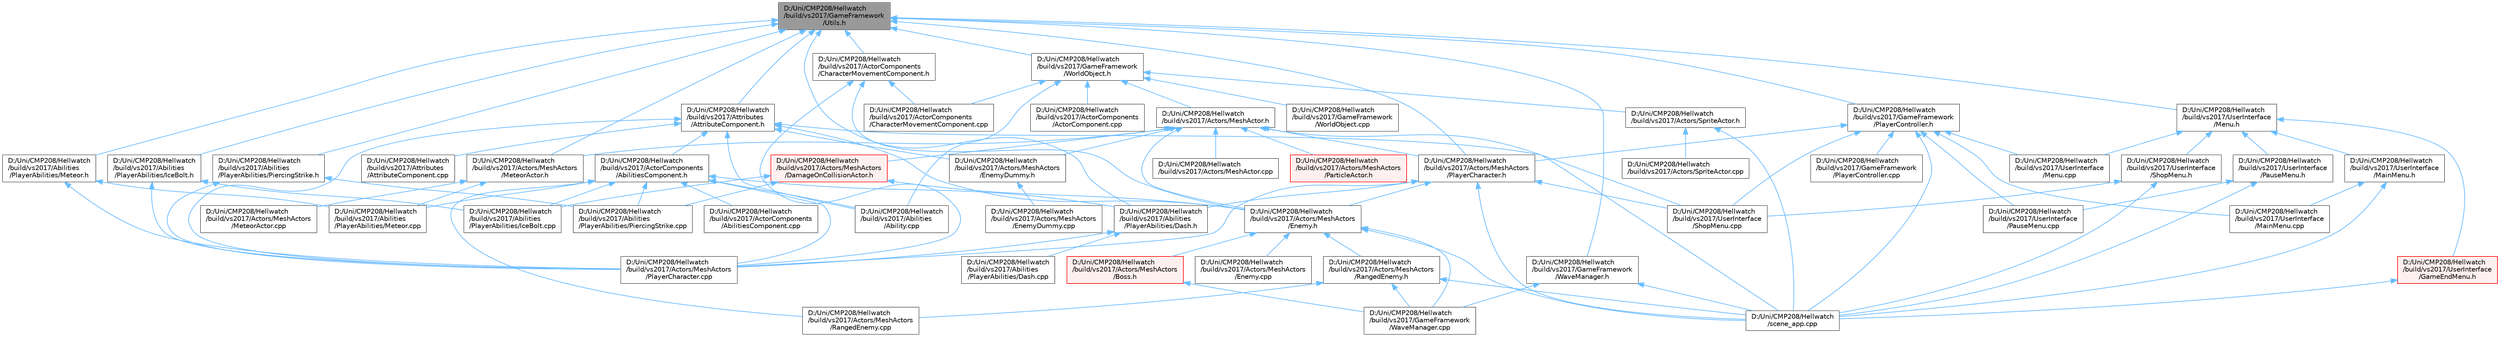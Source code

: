 digraph "D:/Uni/CMP208/Hellwatch/build/vs2017/GameFramework/Utils.h"
{
 // LATEX_PDF_SIZE
  bgcolor="transparent";
  edge [fontname=Helvetica,fontsize=10,labelfontname=Helvetica,labelfontsize=10];
  node [fontname=Helvetica,fontsize=10,shape=box,height=0.2,width=0.4];
  Node1 [label="D:/Uni/CMP208/Hellwatch\l/build/vs2017/GameFramework\l/Utils.h",height=0.2,width=0.4,color="gray40", fillcolor="grey60", style="filled", fontcolor="black",tooltip=" "];
  Node1 -> Node2 [dir="back",color="steelblue1",style="solid"];
  Node2 [label="D:/Uni/CMP208/Hellwatch\l/build/vs2017/Abilities\l/PlayerAbilities/Dash.h",height=0.2,width=0.4,color="grey40", fillcolor="white", style="filled",URL="$_dash_8h.html",tooltip=" "];
  Node2 -> Node3 [dir="back",color="steelblue1",style="solid"];
  Node3 [label="D:/Uni/CMP208/Hellwatch\l/build/vs2017/Abilities\l/PlayerAbilities/Dash.cpp",height=0.2,width=0.4,color="grey40", fillcolor="white", style="filled",URL="$_dash_8cpp.html",tooltip=" "];
  Node2 -> Node4 [dir="back",color="steelblue1",style="solid"];
  Node4 [label="D:/Uni/CMP208/Hellwatch\l/build/vs2017/Actors/MeshActors\l/PlayerCharacter.cpp",height=0.2,width=0.4,color="grey40", fillcolor="white", style="filled",URL="$_player_character_8cpp.html",tooltip=" "];
  Node1 -> Node5 [dir="back",color="steelblue1",style="solid"];
  Node5 [label="D:/Uni/CMP208/Hellwatch\l/build/vs2017/Abilities\l/PlayerAbilities/IceBolt.h",height=0.2,width=0.4,color="grey40", fillcolor="white", style="filled",URL="$_ice_bolt_8h.html",tooltip=" "];
  Node5 -> Node6 [dir="back",color="steelblue1",style="solid"];
  Node6 [label="D:/Uni/CMP208/Hellwatch\l/build/vs2017/Abilities\l/PlayerAbilities/IceBolt.cpp",height=0.2,width=0.4,color="grey40", fillcolor="white", style="filled",URL="$_ice_bolt_8cpp.html",tooltip=" "];
  Node5 -> Node4 [dir="back",color="steelblue1",style="solid"];
  Node1 -> Node7 [dir="back",color="steelblue1",style="solid"];
  Node7 [label="D:/Uni/CMP208/Hellwatch\l/build/vs2017/Abilities\l/PlayerAbilities/Meteor.h",height=0.2,width=0.4,color="grey40", fillcolor="white", style="filled",URL="$_meteor_8h.html",tooltip=" "];
  Node7 -> Node8 [dir="back",color="steelblue1",style="solid"];
  Node8 [label="D:/Uni/CMP208/Hellwatch\l/build/vs2017/Abilities\l/PlayerAbilities/Meteor.cpp",height=0.2,width=0.4,color="grey40", fillcolor="white", style="filled",URL="$_meteor_8cpp.html",tooltip=" "];
  Node7 -> Node4 [dir="back",color="steelblue1",style="solid"];
  Node1 -> Node9 [dir="back",color="steelblue1",style="solid"];
  Node9 [label="D:/Uni/CMP208/Hellwatch\l/build/vs2017/Abilities\l/PlayerAbilities/PiercingStrike.h",height=0.2,width=0.4,color="grey40", fillcolor="white", style="filled",URL="$_piercing_strike_8h.html",tooltip=" "];
  Node9 -> Node10 [dir="back",color="steelblue1",style="solid"];
  Node10 [label="D:/Uni/CMP208/Hellwatch\l/build/vs2017/Abilities\l/PlayerAbilities/PiercingStrike.cpp",height=0.2,width=0.4,color="grey40", fillcolor="white", style="filled",URL="$_piercing_strike_8cpp.html",tooltip=" "];
  Node9 -> Node4 [dir="back",color="steelblue1",style="solid"];
  Node1 -> Node11 [dir="back",color="steelblue1",style="solid"];
  Node11 [label="D:/Uni/CMP208/Hellwatch\l/build/vs2017/ActorComponents\l/CharacterMovementComponent.h",height=0.2,width=0.4,color="grey40", fillcolor="white", style="filled",URL="$_character_movement_component_8h.html",tooltip=" "];
  Node11 -> Node12 [dir="back",color="steelblue1",style="solid"];
  Node12 [label="D:/Uni/CMP208/Hellwatch\l/build/vs2017/ActorComponents\l/CharacterMovementComponent.cpp",height=0.2,width=0.4,color="grey40", fillcolor="white", style="filled",URL="$_character_movement_component_8cpp.html",tooltip=" "];
  Node11 -> Node13 [dir="back",color="steelblue1",style="solid"];
  Node13 [label="D:/Uni/CMP208/Hellwatch\l/build/vs2017/Actors/MeshActors\l/Enemy.h",height=0.2,width=0.4,color="grey40", fillcolor="white", style="filled",URL="$_enemy_8h.html",tooltip=" "];
  Node13 -> Node14 [dir="back",color="steelblue1",style="solid"];
  Node14 [label="D:/Uni/CMP208/Hellwatch\l/build/vs2017/Actors/MeshActors\l/Boss.h",height=0.2,width=0.4,color="red", fillcolor="#FFF0F0", style="filled",URL="$_boss_8h.html",tooltip=" "];
  Node14 -> Node16 [dir="back",color="steelblue1",style="solid"];
  Node16 [label="D:/Uni/CMP208/Hellwatch\l/build/vs2017/GameFramework\l/WaveManager.cpp",height=0.2,width=0.4,color="grey40", fillcolor="white", style="filled",URL="$_wave_manager_8cpp.html",tooltip=" "];
  Node13 -> Node17 [dir="back",color="steelblue1",style="solid"];
  Node17 [label="D:/Uni/CMP208/Hellwatch\l/build/vs2017/Actors/MeshActors\l/Enemy.cpp",height=0.2,width=0.4,color="grey40", fillcolor="white", style="filled",URL="$_enemy_8cpp.html",tooltip=" "];
  Node13 -> Node18 [dir="back",color="steelblue1",style="solid"];
  Node18 [label="D:/Uni/CMP208/Hellwatch\l/build/vs2017/Actors/MeshActors\l/RangedEnemy.h",height=0.2,width=0.4,color="grey40", fillcolor="white", style="filled",URL="$_ranged_enemy_8h.html",tooltip=" "];
  Node18 -> Node19 [dir="back",color="steelblue1",style="solid"];
  Node19 [label="D:/Uni/CMP208/Hellwatch\l/build/vs2017/Actors/MeshActors\l/RangedEnemy.cpp",height=0.2,width=0.4,color="grey40", fillcolor="white", style="filled",URL="$_ranged_enemy_8cpp.html",tooltip=" "];
  Node18 -> Node16 [dir="back",color="steelblue1",style="solid"];
  Node18 -> Node20 [dir="back",color="steelblue1",style="solid"];
  Node20 [label="D:/Uni/CMP208/Hellwatch\l/scene_app.cpp",height=0.2,width=0.4,color="grey40", fillcolor="white", style="filled",URL="$scene__app_8cpp.html",tooltip=" "];
  Node13 -> Node16 [dir="back",color="steelblue1",style="solid"];
  Node13 -> Node20 [dir="back",color="steelblue1",style="solid"];
  Node11 -> Node4 [dir="back",color="steelblue1",style="solid"];
  Node1 -> Node21 [dir="back",color="steelblue1",style="solid"];
  Node21 [label="D:/Uni/CMP208/Hellwatch\l/build/vs2017/Actors/MeshActors\l/MeteorActor.h",height=0.2,width=0.4,color="grey40", fillcolor="white", style="filled",URL="$_meteor_actor_8h.html",tooltip=" "];
  Node21 -> Node8 [dir="back",color="steelblue1",style="solid"];
  Node21 -> Node22 [dir="back",color="steelblue1",style="solid"];
  Node22 [label="D:/Uni/CMP208/Hellwatch\l/build/vs2017/Actors/MeshActors\l/MeteorActor.cpp",height=0.2,width=0.4,color="grey40", fillcolor="white", style="filled",URL="$_meteor_actor_8cpp.html",tooltip=" "];
  Node1 -> Node23 [dir="back",color="steelblue1",style="solid"];
  Node23 [label="D:/Uni/CMP208/Hellwatch\l/build/vs2017/Actors/MeshActors\l/PlayerCharacter.h",height=0.2,width=0.4,color="grey40", fillcolor="white", style="filled",URL="$_player_character_8h.html",tooltip=" "];
  Node23 -> Node2 [dir="back",color="steelblue1",style="solid"];
  Node23 -> Node13 [dir="back",color="steelblue1",style="solid"];
  Node23 -> Node4 [dir="back",color="steelblue1",style="solid"];
  Node23 -> Node24 [dir="back",color="steelblue1",style="solid"];
  Node24 [label="D:/Uni/CMP208/Hellwatch\l/build/vs2017/UserInterface\l/ShopMenu.cpp",height=0.2,width=0.4,color="grey40", fillcolor="white", style="filled",URL="$_shop_menu_8cpp.html",tooltip=" "];
  Node23 -> Node20 [dir="back",color="steelblue1",style="solid"];
  Node1 -> Node25 [dir="back",color="steelblue1",style="solid"];
  Node25 [label="D:/Uni/CMP208/Hellwatch\l/build/vs2017/Attributes\l/AttributeComponent.h",height=0.2,width=0.4,color="grey40", fillcolor="white", style="filled",URL="$_attribute_component_8h.html",tooltip=" "];
  Node25 -> Node26 [dir="back",color="steelblue1",style="solid"];
  Node26 [label="D:/Uni/CMP208/Hellwatch\l/build/vs2017/Abilities\l/Ability.cpp",height=0.2,width=0.4,color="grey40", fillcolor="white", style="filled",URL="$_ability_8cpp.html",tooltip=" "];
  Node25 -> Node27 [dir="back",color="steelblue1",style="solid"];
  Node27 [label="D:/Uni/CMP208/Hellwatch\l/build/vs2017/ActorComponents\l/AbilitiesComponent.h",height=0.2,width=0.4,color="grey40", fillcolor="white", style="filled",URL="$_abilities_component_8h.html",tooltip=" "];
  Node27 -> Node26 [dir="back",color="steelblue1",style="solid"];
  Node27 -> Node2 [dir="back",color="steelblue1",style="solid"];
  Node27 -> Node6 [dir="back",color="steelblue1",style="solid"];
  Node27 -> Node8 [dir="back",color="steelblue1",style="solid"];
  Node27 -> Node10 [dir="back",color="steelblue1",style="solid"];
  Node27 -> Node28 [dir="back",color="steelblue1",style="solid"];
  Node28 [label="D:/Uni/CMP208/Hellwatch\l/build/vs2017/ActorComponents\l/AbilitiesComponent.cpp",height=0.2,width=0.4,color="grey40", fillcolor="white", style="filled",URL="$_abilities_component_8cpp.html",tooltip=" "];
  Node27 -> Node4 [dir="back",color="steelblue1",style="solid"];
  Node27 -> Node19 [dir="back",color="steelblue1",style="solid"];
  Node25 -> Node13 [dir="back",color="steelblue1",style="solid"];
  Node25 -> Node29 [dir="back",color="steelblue1",style="solid"];
  Node29 [label="D:/Uni/CMP208/Hellwatch\l/build/vs2017/Actors/MeshActors\l/EnemyDummy.h",height=0.2,width=0.4,color="grey40", fillcolor="white", style="filled",URL="$_enemy_dummy_8h.html",tooltip=" "];
  Node29 -> Node30 [dir="back",color="steelblue1",style="solid"];
  Node30 [label="D:/Uni/CMP208/Hellwatch\l/build/vs2017/Actors/MeshActors\l/EnemyDummy.cpp",height=0.2,width=0.4,color="grey40", fillcolor="white", style="filled",URL="$_enemy_dummy_8cpp.html",tooltip=" "];
  Node25 -> Node4 [dir="back",color="steelblue1",style="solid"];
  Node25 -> Node31 [dir="back",color="steelblue1",style="solid"];
  Node31 [label="D:/Uni/CMP208/Hellwatch\l/build/vs2017/Attributes\l/AttributeComponent.cpp",height=0.2,width=0.4,color="grey40", fillcolor="white", style="filled",URL="$_attribute_component_8cpp.html",tooltip=" "];
  Node25 -> Node24 [dir="back",color="steelblue1",style="solid"];
  Node1 -> Node32 [dir="back",color="steelblue1",style="solid"];
  Node32 [label="D:/Uni/CMP208/Hellwatch\l/build/vs2017/GameFramework\l/PlayerController.h",height=0.2,width=0.4,color="grey40", fillcolor="white", style="filled",URL="$_player_controller_8h.html",tooltip=" "];
  Node32 -> Node23 [dir="back",color="steelblue1",style="solid"];
  Node32 -> Node33 [dir="back",color="steelblue1",style="solid"];
  Node33 [label="D:/Uni/CMP208/Hellwatch\l/build/vs2017/GameFramework\l/PlayerController.cpp",height=0.2,width=0.4,color="grey40", fillcolor="white", style="filled",URL="$_player_controller_8cpp.html",tooltip=" "];
  Node32 -> Node34 [dir="back",color="steelblue1",style="solid"];
  Node34 [label="D:/Uni/CMP208/Hellwatch\l/build/vs2017/UserInterface\l/MainMenu.cpp",height=0.2,width=0.4,color="grey40", fillcolor="white", style="filled",URL="$_main_menu_8cpp.html",tooltip=" "];
  Node32 -> Node35 [dir="back",color="steelblue1",style="solid"];
  Node35 [label="D:/Uni/CMP208/Hellwatch\l/build/vs2017/UserInterface\l/Menu.cpp",height=0.2,width=0.4,color="grey40", fillcolor="white", style="filled",URL="$_menu_8cpp.html",tooltip=" "];
  Node32 -> Node36 [dir="back",color="steelblue1",style="solid"];
  Node36 [label="D:/Uni/CMP208/Hellwatch\l/build/vs2017/UserInterface\l/PauseMenu.cpp",height=0.2,width=0.4,color="grey40", fillcolor="white", style="filled",URL="$_pause_menu_8cpp.html",tooltip=" "];
  Node32 -> Node24 [dir="back",color="steelblue1",style="solid"];
  Node32 -> Node20 [dir="back",color="steelblue1",style="solid"];
  Node1 -> Node37 [dir="back",color="steelblue1",style="solid"];
  Node37 [label="D:/Uni/CMP208/Hellwatch\l/build/vs2017/GameFramework\l/WaveManager.h",height=0.2,width=0.4,color="grey40", fillcolor="white", style="filled",URL="$_wave_manager_8h.html",tooltip=" "];
  Node37 -> Node16 [dir="back",color="steelblue1",style="solid"];
  Node37 -> Node20 [dir="back",color="steelblue1",style="solid"];
  Node1 -> Node38 [dir="back",color="steelblue1",style="solid"];
  Node38 [label="D:/Uni/CMP208/Hellwatch\l/build/vs2017/GameFramework\l/WorldObject.h",height=0.2,width=0.4,color="grey40", fillcolor="white", style="filled",URL="$_world_object_8h.html",tooltip=" "];
  Node38 -> Node26 [dir="back",color="steelblue1",style="solid"];
  Node38 -> Node39 [dir="back",color="steelblue1",style="solid"];
  Node39 [label="D:/Uni/CMP208/Hellwatch\l/build/vs2017/ActorComponents\l/ActorComponent.cpp",height=0.2,width=0.4,color="grey40", fillcolor="white", style="filled",URL="$_actor_component_8cpp.html",tooltip=" "];
  Node38 -> Node12 [dir="back",color="steelblue1",style="solid"];
  Node38 -> Node40 [dir="back",color="steelblue1",style="solid"];
  Node40 [label="D:/Uni/CMP208/Hellwatch\l/build/vs2017/Actors/MeshActor.h",height=0.2,width=0.4,color="grey40", fillcolor="white", style="filled",URL="$_mesh_actor_8h.html",tooltip=" "];
  Node40 -> Node41 [dir="back",color="steelblue1",style="solid"];
  Node41 [label="D:/Uni/CMP208/Hellwatch\l/build/vs2017/Actors/MeshActor.cpp",height=0.2,width=0.4,color="grey40", fillcolor="white", style="filled",URL="$_mesh_actor_8cpp.html",tooltip=" "];
  Node40 -> Node42 [dir="back",color="steelblue1",style="solid"];
  Node42 [label="D:/Uni/CMP208/Hellwatch\l/build/vs2017/Actors/MeshActors\l/DamageOnCollisionActor.h",height=0.2,width=0.4,color="red", fillcolor="#FFF0F0", style="filled",URL="$_damage_on_collision_actor_8h.html",tooltip=" "];
  Node42 -> Node6 [dir="back",color="steelblue1",style="solid"];
  Node42 -> Node10 [dir="back",color="steelblue1",style="solid"];
  Node42 -> Node13 [dir="back",color="steelblue1",style="solid"];
  Node40 -> Node13 [dir="back",color="steelblue1",style="solid"];
  Node40 -> Node29 [dir="back",color="steelblue1",style="solid"];
  Node40 -> Node21 [dir="back",color="steelblue1",style="solid"];
  Node40 -> Node44 [dir="back",color="steelblue1",style="solid"];
  Node44 [label="D:/Uni/CMP208/Hellwatch\l/build/vs2017/Actors/MeshActors\l/ParticleActor.h",height=0.2,width=0.4,color="red", fillcolor="#FFF0F0", style="filled",URL="$_particle_actor_8h.html",tooltip=" "];
  Node40 -> Node23 [dir="back",color="steelblue1",style="solid"];
  Node40 -> Node20 [dir="back",color="steelblue1",style="solid"];
  Node38 -> Node47 [dir="back",color="steelblue1",style="solid"];
  Node47 [label="D:/Uni/CMP208/Hellwatch\l/build/vs2017/Actors/SpriteActor.h",height=0.2,width=0.4,color="grey40", fillcolor="white", style="filled",URL="$_sprite_actor_8h.html",tooltip=" "];
  Node47 -> Node48 [dir="back",color="steelblue1",style="solid"];
  Node48 [label="D:/Uni/CMP208/Hellwatch\l/build/vs2017/Actors/SpriteActor.cpp",height=0.2,width=0.4,color="grey40", fillcolor="white", style="filled",URL="$_sprite_actor_8cpp.html",tooltip=" "];
  Node47 -> Node20 [dir="back",color="steelblue1",style="solid"];
  Node38 -> Node49 [dir="back",color="steelblue1",style="solid"];
  Node49 [label="D:/Uni/CMP208/Hellwatch\l/build/vs2017/GameFramework\l/WorldObject.cpp",height=0.2,width=0.4,color="grey40", fillcolor="white", style="filled",URL="$_world_object_8cpp.html",tooltip=" "];
  Node1 -> Node50 [dir="back",color="steelblue1",style="solid"];
  Node50 [label="D:/Uni/CMP208/Hellwatch\l/build/vs2017/UserInterface\l/Menu.h",height=0.2,width=0.4,color="grey40", fillcolor="white", style="filled",URL="$_menu_8h.html",tooltip=" "];
  Node50 -> Node51 [dir="back",color="steelblue1",style="solid"];
  Node51 [label="D:/Uni/CMP208/Hellwatch\l/build/vs2017/UserInterface\l/GameEndMenu.h",height=0.2,width=0.4,color="red", fillcolor="#FFF0F0", style="filled",URL="$_game_end_menu_8h.html",tooltip=" "];
  Node51 -> Node20 [dir="back",color="steelblue1",style="solid"];
  Node50 -> Node53 [dir="back",color="steelblue1",style="solid"];
  Node53 [label="D:/Uni/CMP208/Hellwatch\l/build/vs2017/UserInterface\l/MainMenu.h",height=0.2,width=0.4,color="grey40", fillcolor="white", style="filled",URL="$_main_menu_8h.html",tooltip=" "];
  Node53 -> Node34 [dir="back",color="steelblue1",style="solid"];
  Node53 -> Node20 [dir="back",color="steelblue1",style="solid"];
  Node50 -> Node35 [dir="back",color="steelblue1",style="solid"];
  Node50 -> Node54 [dir="back",color="steelblue1",style="solid"];
  Node54 [label="D:/Uni/CMP208/Hellwatch\l/build/vs2017/UserInterface\l/PauseMenu.h",height=0.2,width=0.4,color="grey40", fillcolor="white", style="filled",URL="$_pause_menu_8h.html",tooltip=" "];
  Node54 -> Node36 [dir="back",color="steelblue1",style="solid"];
  Node54 -> Node20 [dir="back",color="steelblue1",style="solid"];
  Node50 -> Node55 [dir="back",color="steelblue1",style="solid"];
  Node55 [label="D:/Uni/CMP208/Hellwatch\l/build/vs2017/UserInterface\l/ShopMenu.h",height=0.2,width=0.4,color="grey40", fillcolor="white", style="filled",URL="$_shop_menu_8h.html",tooltip=" "];
  Node55 -> Node24 [dir="back",color="steelblue1",style="solid"];
  Node55 -> Node20 [dir="back",color="steelblue1",style="solid"];
}
